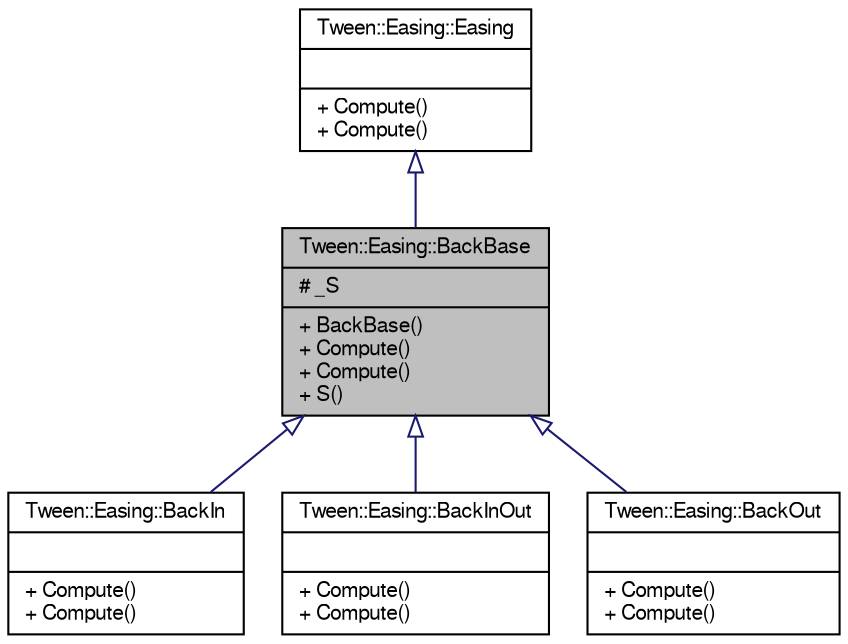digraph "Tween::Easing::BackBase"
{
  bgcolor="transparent";
  edge [fontname="FreeSans",fontsize="10",labelfontname="FreeSans",labelfontsize="10"];
  node [fontname="FreeSans",fontsize="10",shape=record];
  Node1 [label="{Tween::Easing::BackBase\n|# _S\l|+ BackBase()\l+ Compute()\l+ Compute()\l+ S()\l}",height=0.2,width=0.4,color="black", fillcolor="grey75", style="filled" fontcolor="black"];
  Node2 -> Node1 [dir="back",color="midnightblue",fontsize="10",style="solid",arrowtail="onormal",fontname="FreeSans"];
  Node2 [label="{Tween::Easing::Easing\n||+ Compute()\l+ Compute()\l}",height=0.2,width=0.4,color="black",URL="$classTween_1_1Easing_1_1Easing.html",tooltip="Base class for all easing interpolations."];
  Node1 -> Node3 [dir="back",color="midnightblue",fontsize="10",style="solid",arrowtail="onormal",fontname="FreeSans"];
  Node3 [label="{Tween::Easing::BackIn\n||+ Compute()\l+ Compute()\l}",height=0.2,width=0.4,color="black",URL="$classTween_1_1Easing_1_1BackIn.html"];
  Node1 -> Node4 [dir="back",color="midnightblue",fontsize="10",style="solid",arrowtail="onormal",fontname="FreeSans"];
  Node4 [label="{Tween::Easing::BackInOut\n||+ Compute()\l+ Compute()\l}",height=0.2,width=0.4,color="black",URL="$classTween_1_1Easing_1_1BackInOut.html"];
  Node1 -> Node5 [dir="back",color="midnightblue",fontsize="10",style="solid",arrowtail="onormal",fontname="FreeSans"];
  Node5 [label="{Tween::Easing::BackOut\n||+ Compute()\l+ Compute()\l}",height=0.2,width=0.4,color="black",URL="$classTween_1_1Easing_1_1BackOut.html"];
}
